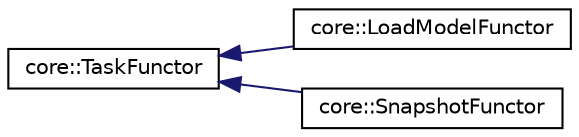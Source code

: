 digraph "Graphical Class Hierarchy"
{
 // LATEX_PDF_SIZE
  edge [fontname="Helvetica",fontsize="10",labelfontname="Helvetica",labelfontsize="10"];
  node [fontname="Helvetica",fontsize="10",shape=record];
  rankdir="LR";
  Node0 [label="core::TaskFunctor",height=0.2,width=0.4,color="black", fillcolor="white", style="filled",URL="$dd/d67/classcore_1_1TaskFunctor.html",tooltip=" "];
  Node0 -> Node1 [dir="back",color="midnightblue",fontsize="10",style="solid",fontname="Helvetica"];
  Node1 [label="core::LoadModelFunctor",height=0.2,width=0.4,color="black", fillcolor="white", style="filled",URL="$d2/d4d/classcore_1_1LoadModelFunctor.html",tooltip=" "];
  Node0 -> Node2 [dir="back",color="midnightblue",fontsize="10",style="solid",fontname="Helvetica"];
  Node2 [label="core::SnapshotFunctor",height=0.2,width=0.4,color="black", fillcolor="white", style="filled",URL="$d4/d3b/classcore_1_1SnapshotFunctor.html",tooltip=" "];
}
